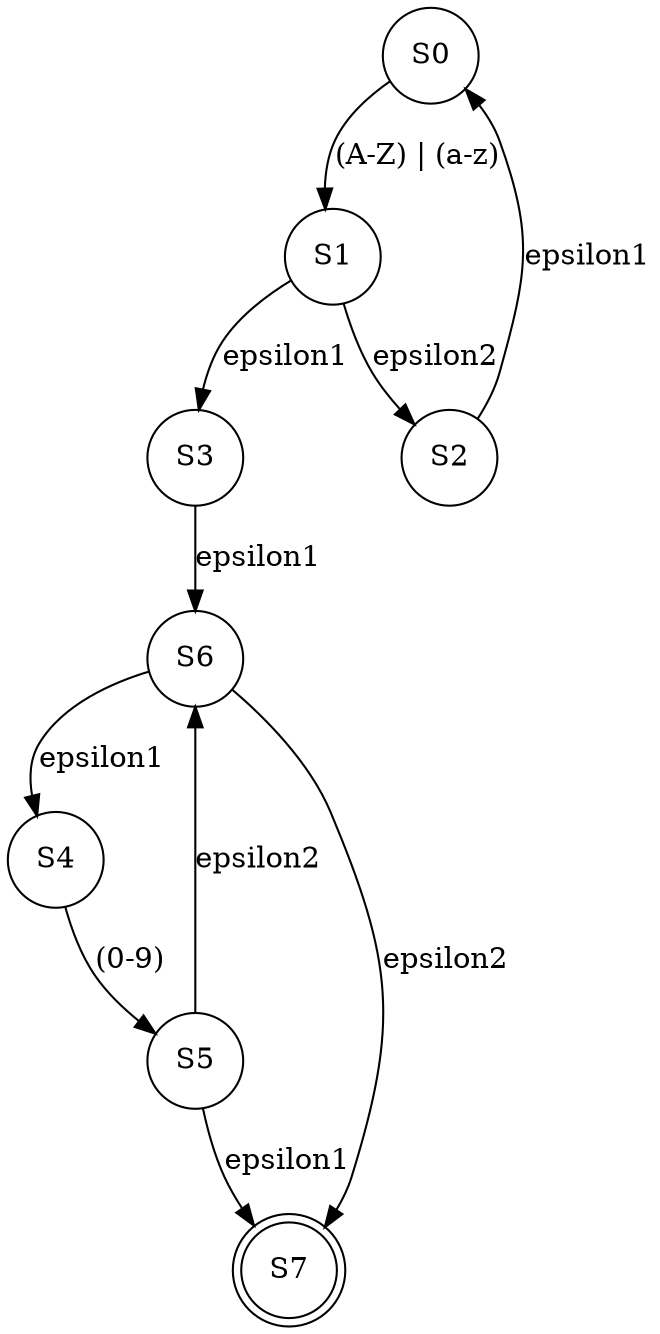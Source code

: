 digraph {
	S0 [shape=circle]
	S0 -> S1 [label="(A-Z) | (a-z)"]
	S1 [shape=circle]
	S1 -> S3 [label=epsilon1]
	S1 -> S2 [label=epsilon2]
	S2 [shape=circle]
	S2 -> S0 [label=epsilon1]
	S3 [shape=circle]
	S3 -> S6 [label=epsilon1]
	S4 [shape=circle]
	S4 -> S5 [label="(0-9)"]
	S5 [shape=circle]
	S5 -> S7 [label=epsilon1]
	S5 -> S6 [label=epsilon2]
	S6 [shape=circle]
	S6 -> S4 [label=epsilon1]
	S6 -> S7 [label=epsilon2]
	S7 [shape=doublecircle]
}
